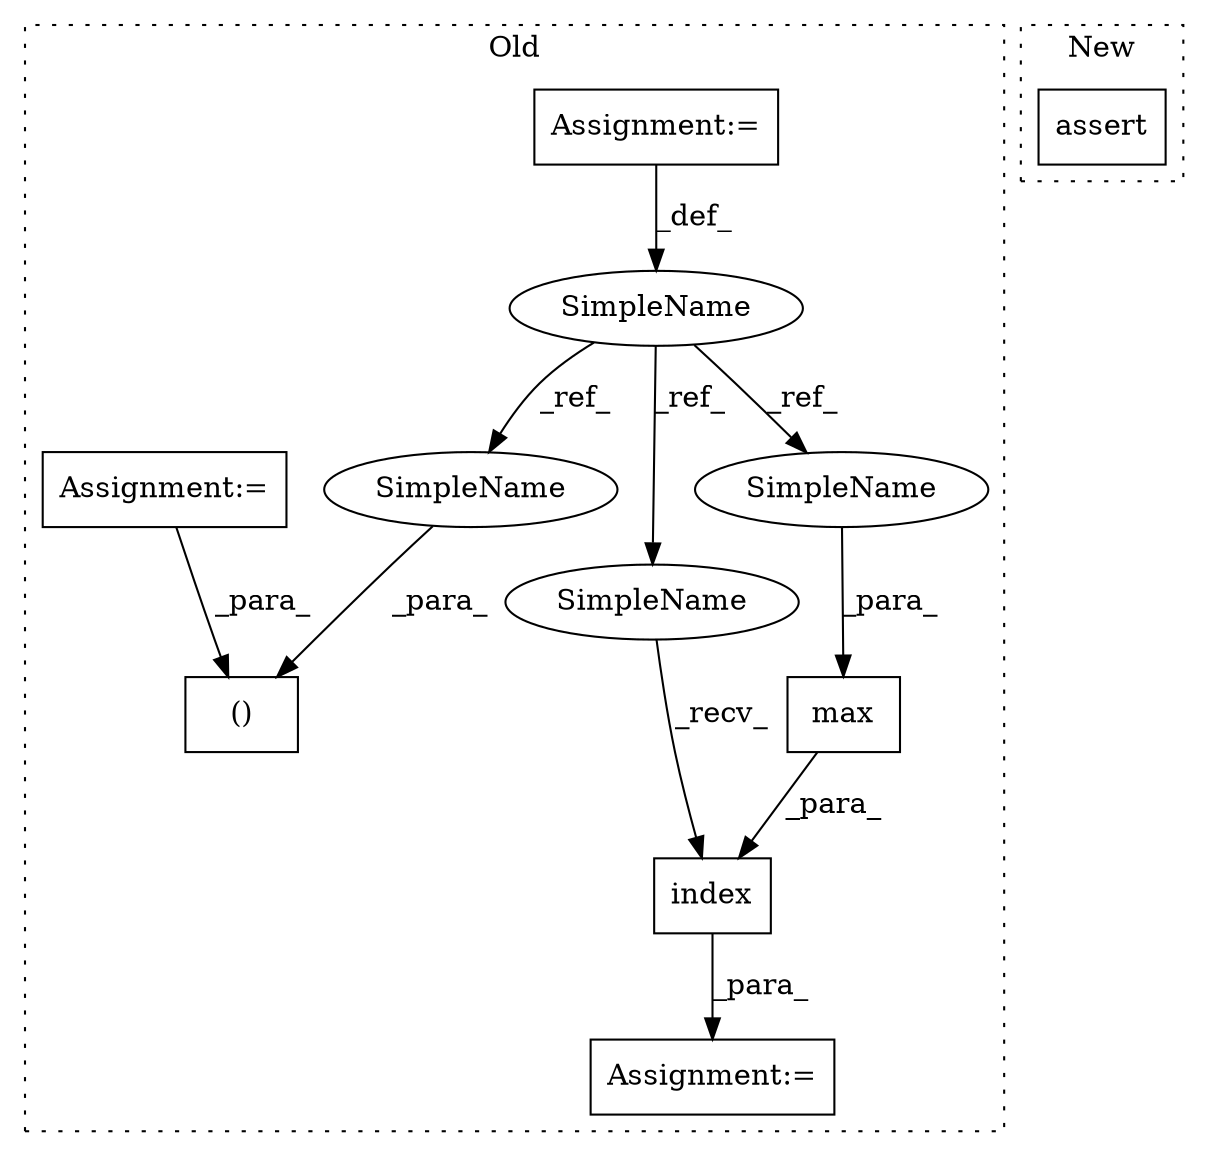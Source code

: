digraph G {
subgraph cluster0 {
1 [label="index" a="32" s="9093,9110" l="6,1" shape="box"];
3 [label="Assignment:=" a="7" s="9085" l="1" shape="box"];
4 [label="SimpleName" a="42" s="8331" l="6" shape="ellipse"];
5 [label="max" a="32" s="9099,9109" l="4,1" shape="box"];
6 [label="Assignment:=" a="7" s="8331" l="6" shape="box"];
7 [label="()" a="106" s="8952" l="30" shape="box"];
8 [label="Assignment:=" a="7" s="8150" l="11" shape="box"];
9 [label="SimpleName" a="42" s="8952" l="6" shape="ellipse"];
10 [label="SimpleName" a="42" s="9086" l="6" shape="ellipse"];
11 [label="SimpleName" a="42" s="9103" l="6" shape="ellipse"];
label = "Old";
style="dotted";
}
subgraph cluster1 {
2 [label="assert" a="6" s="8979" l="7" shape="box"];
label = "New";
style="dotted";
}
1 -> 3 [label="_para_"];
4 -> 11 [label="_ref_"];
4 -> 10 [label="_ref_"];
4 -> 9 [label="_ref_"];
5 -> 1 [label="_para_"];
6 -> 4 [label="_def_"];
8 -> 7 [label="_para_"];
9 -> 7 [label="_para_"];
10 -> 1 [label="_recv_"];
11 -> 5 [label="_para_"];
}